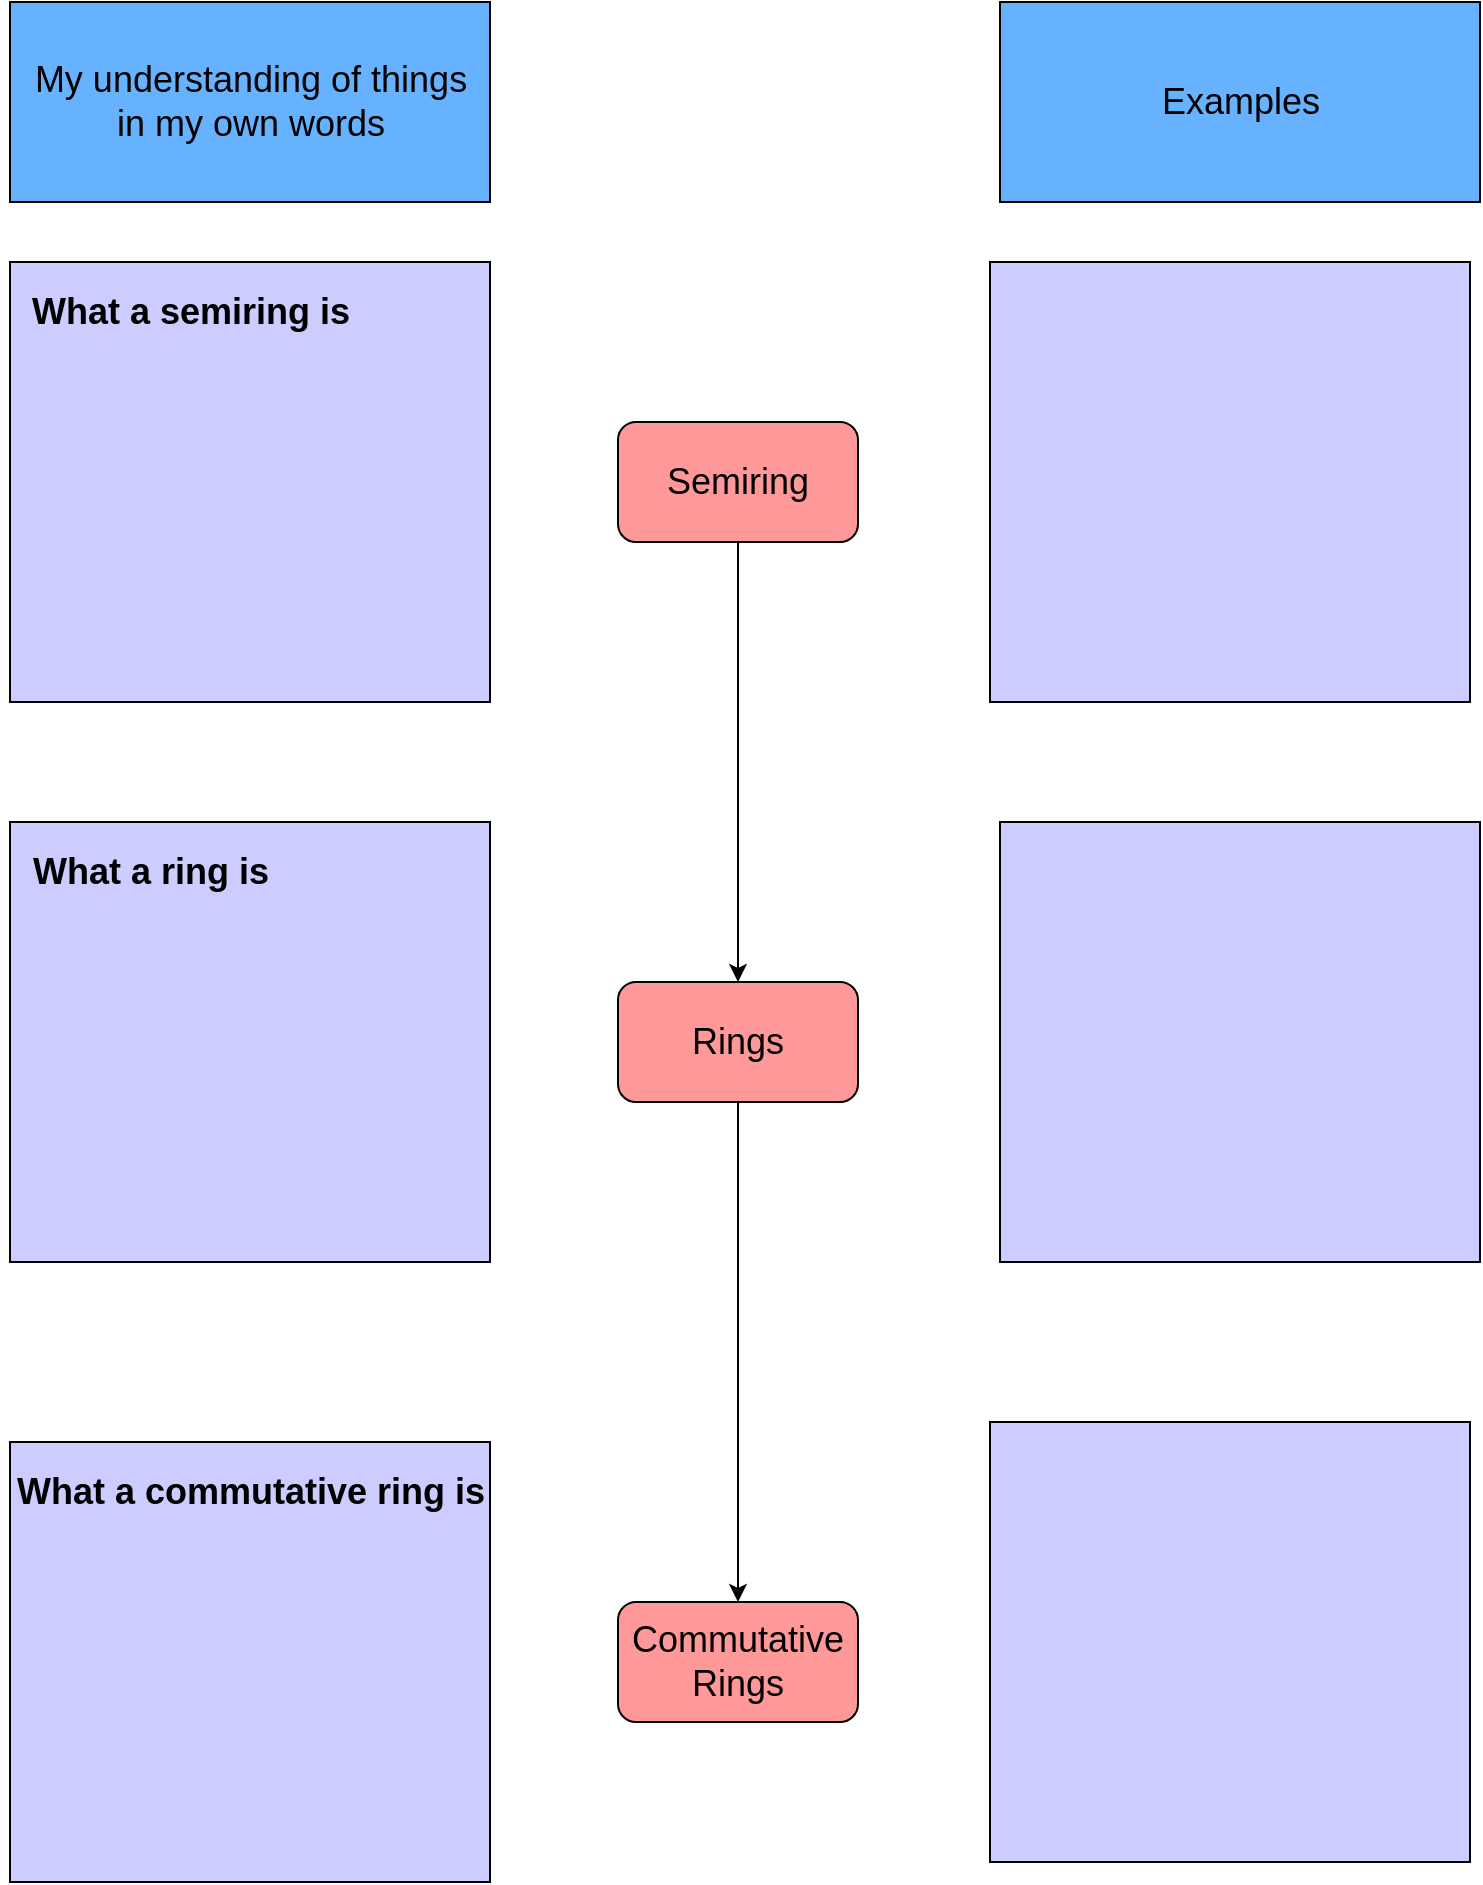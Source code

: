<mxfile version="13.9.6" type="github">
  <diagram id="SWBfPlN_-0W0y3PiOVcv" name="Page-1">
    <mxGraphModel dx="1422" dy="794" grid="1" gridSize="10" guides="1" tooltips="1" connect="1" arrows="1" fold="1" page="1" pageScale="1" pageWidth="827" pageHeight="1169" math="0" shadow="0">
      <root>
        <mxCell id="0" />
        <mxCell id="1" parent="0" />
        <mxCell id="vtH1GEDLuS0XhxGNqUSJ-1" value="" style="rounded=0;whiteSpace=wrap;html=1;fillColor=#66B2FF;" vertex="1" parent="1">
          <mxGeometry x="50" y="40" width="240" height="100" as="geometry" />
        </mxCell>
        <mxCell id="vtH1GEDLuS0XhxGNqUSJ-2" value="My understanding of things&lt;br style=&quot;font-size: 18px;&quot;&gt;in my own words" style="text;html=1;resizable=0;autosize=1;align=center;verticalAlign=middle;points=[];fillColor=none;strokeColor=none;rounded=0;fontSize=18;" vertex="1" parent="1">
          <mxGeometry x="55" y="65" width="230" height="50" as="geometry" />
        </mxCell>
        <mxCell id="vtH1GEDLuS0XhxGNqUSJ-3" value="" style="rounded=0;whiteSpace=wrap;html=1;fillColor=#66B2FF;" vertex="1" parent="1">
          <mxGeometry x="545" y="40" width="240" height="100" as="geometry" />
        </mxCell>
        <mxCell id="vtH1GEDLuS0XhxGNqUSJ-4" value="Examples" style="text;html=1;resizable=0;autosize=1;align=center;verticalAlign=middle;points=[];fillColor=none;strokeColor=none;rounded=0;fontSize=18;" vertex="1" parent="1">
          <mxGeometry x="620" y="75" width="90" height="30" as="geometry" />
        </mxCell>
        <mxCell id="vtH1GEDLuS0XhxGNqUSJ-17" style="edgeStyle=orthogonalEdgeStyle;rounded=0;orthogonalLoop=1;jettySize=auto;html=1;exitX=0.5;exitY=1;exitDx=0;exitDy=0;entryX=0.5;entryY=0;entryDx=0;entryDy=0;fontSize=18;" edge="1" parent="1" source="vtH1GEDLuS0XhxGNqUSJ-5" target="vtH1GEDLuS0XhxGNqUSJ-6">
          <mxGeometry relative="1" as="geometry" />
        </mxCell>
        <mxCell id="vtH1GEDLuS0XhxGNqUSJ-5" value="Semiring" style="rounded=1;whiteSpace=wrap;html=1;fillColor=#FF9999;fontSize=18;" vertex="1" parent="1">
          <mxGeometry x="354" y="250" width="120" height="60" as="geometry" />
        </mxCell>
        <mxCell id="vtH1GEDLuS0XhxGNqUSJ-18" style="edgeStyle=orthogonalEdgeStyle;rounded=0;orthogonalLoop=1;jettySize=auto;html=1;exitX=0.5;exitY=1;exitDx=0;exitDy=0;fontSize=18;" edge="1" parent="1" source="vtH1GEDLuS0XhxGNqUSJ-6" target="vtH1GEDLuS0XhxGNqUSJ-7">
          <mxGeometry relative="1" as="geometry" />
        </mxCell>
        <mxCell id="vtH1GEDLuS0XhxGNqUSJ-6" value="Rings" style="rounded=1;whiteSpace=wrap;html=1;fillColor=#FF9999;fontSize=18;" vertex="1" parent="1">
          <mxGeometry x="354" y="530" width="120" height="60" as="geometry" />
        </mxCell>
        <mxCell id="vtH1GEDLuS0XhxGNqUSJ-7" value="Commutative&lt;br&gt;Rings" style="rounded=1;whiteSpace=wrap;html=1;fillColor=#FF9999;fontSize=18;" vertex="1" parent="1">
          <mxGeometry x="354" y="840" width="120" height="60" as="geometry" />
        </mxCell>
        <mxCell id="vtH1GEDLuS0XhxGNqUSJ-8" value="" style="rounded=0;whiteSpace=wrap;html=1;fillColor=#CCCCFF;fontSize=18;" vertex="1" parent="1">
          <mxGeometry x="50" y="170" width="240" height="220" as="geometry" />
        </mxCell>
        <mxCell id="vtH1GEDLuS0XhxGNqUSJ-11" value="" style="rounded=0;whiteSpace=wrap;html=1;fillColor=#CCCCFF;fontSize=18;" vertex="1" parent="1">
          <mxGeometry x="50" y="450" width="240" height="220" as="geometry" />
        </mxCell>
        <mxCell id="vtH1GEDLuS0XhxGNqUSJ-12" value="" style="rounded=0;whiteSpace=wrap;html=1;fillColor=#CCCCFF;fontSize=18;" vertex="1" parent="1">
          <mxGeometry x="50" y="760" width="240" height="220" as="geometry" />
        </mxCell>
        <mxCell id="vtH1GEDLuS0XhxGNqUSJ-13" value="" style="rounded=0;whiteSpace=wrap;html=1;fillColor=#CCCCFF;fontSize=18;" vertex="1" parent="1">
          <mxGeometry x="540" y="170" width="240" height="220" as="geometry" />
        </mxCell>
        <mxCell id="vtH1GEDLuS0XhxGNqUSJ-14" value="" style="rounded=0;whiteSpace=wrap;html=1;fillColor=#CCCCFF;fontSize=18;" vertex="1" parent="1">
          <mxGeometry x="545" y="450" width="240" height="220" as="geometry" />
        </mxCell>
        <mxCell id="vtH1GEDLuS0XhxGNqUSJ-15" value="" style="rounded=0;whiteSpace=wrap;html=1;fillColor=#CCCCFF;fontSize=18;" vertex="1" parent="1">
          <mxGeometry x="540" y="750" width="240" height="220" as="geometry" />
        </mxCell>
        <mxCell id="vtH1GEDLuS0XhxGNqUSJ-19" value="&lt;b&gt;What a semiring is&lt;/b&gt;" style="text;html=1;resizable=0;autosize=1;align=center;verticalAlign=middle;points=[];fillColor=none;strokeColor=none;rounded=0;fontSize=18;" vertex="1" parent="1">
          <mxGeometry x="55" y="180" width="170" height="30" as="geometry" />
        </mxCell>
        <mxCell id="vtH1GEDLuS0XhxGNqUSJ-20" value="&lt;b&gt;What a ring is&lt;/b&gt;" style="text;html=1;resizable=0;autosize=1;align=center;verticalAlign=middle;points=[];fillColor=none;strokeColor=none;rounded=0;fontSize=18;" vertex="1" parent="1">
          <mxGeometry x="55" y="460" width="130" height="30" as="geometry" />
        </mxCell>
        <mxCell id="vtH1GEDLuS0XhxGNqUSJ-21" value="&lt;b&gt;What a commutative ring is&lt;/b&gt;" style="text;html=1;resizable=0;autosize=1;align=center;verticalAlign=middle;points=[];fillColor=none;strokeColor=none;rounded=0;fontSize=18;" vertex="1" parent="1">
          <mxGeometry x="45" y="770" width="250" height="30" as="geometry" />
        </mxCell>
      </root>
    </mxGraphModel>
  </diagram>
</mxfile>

